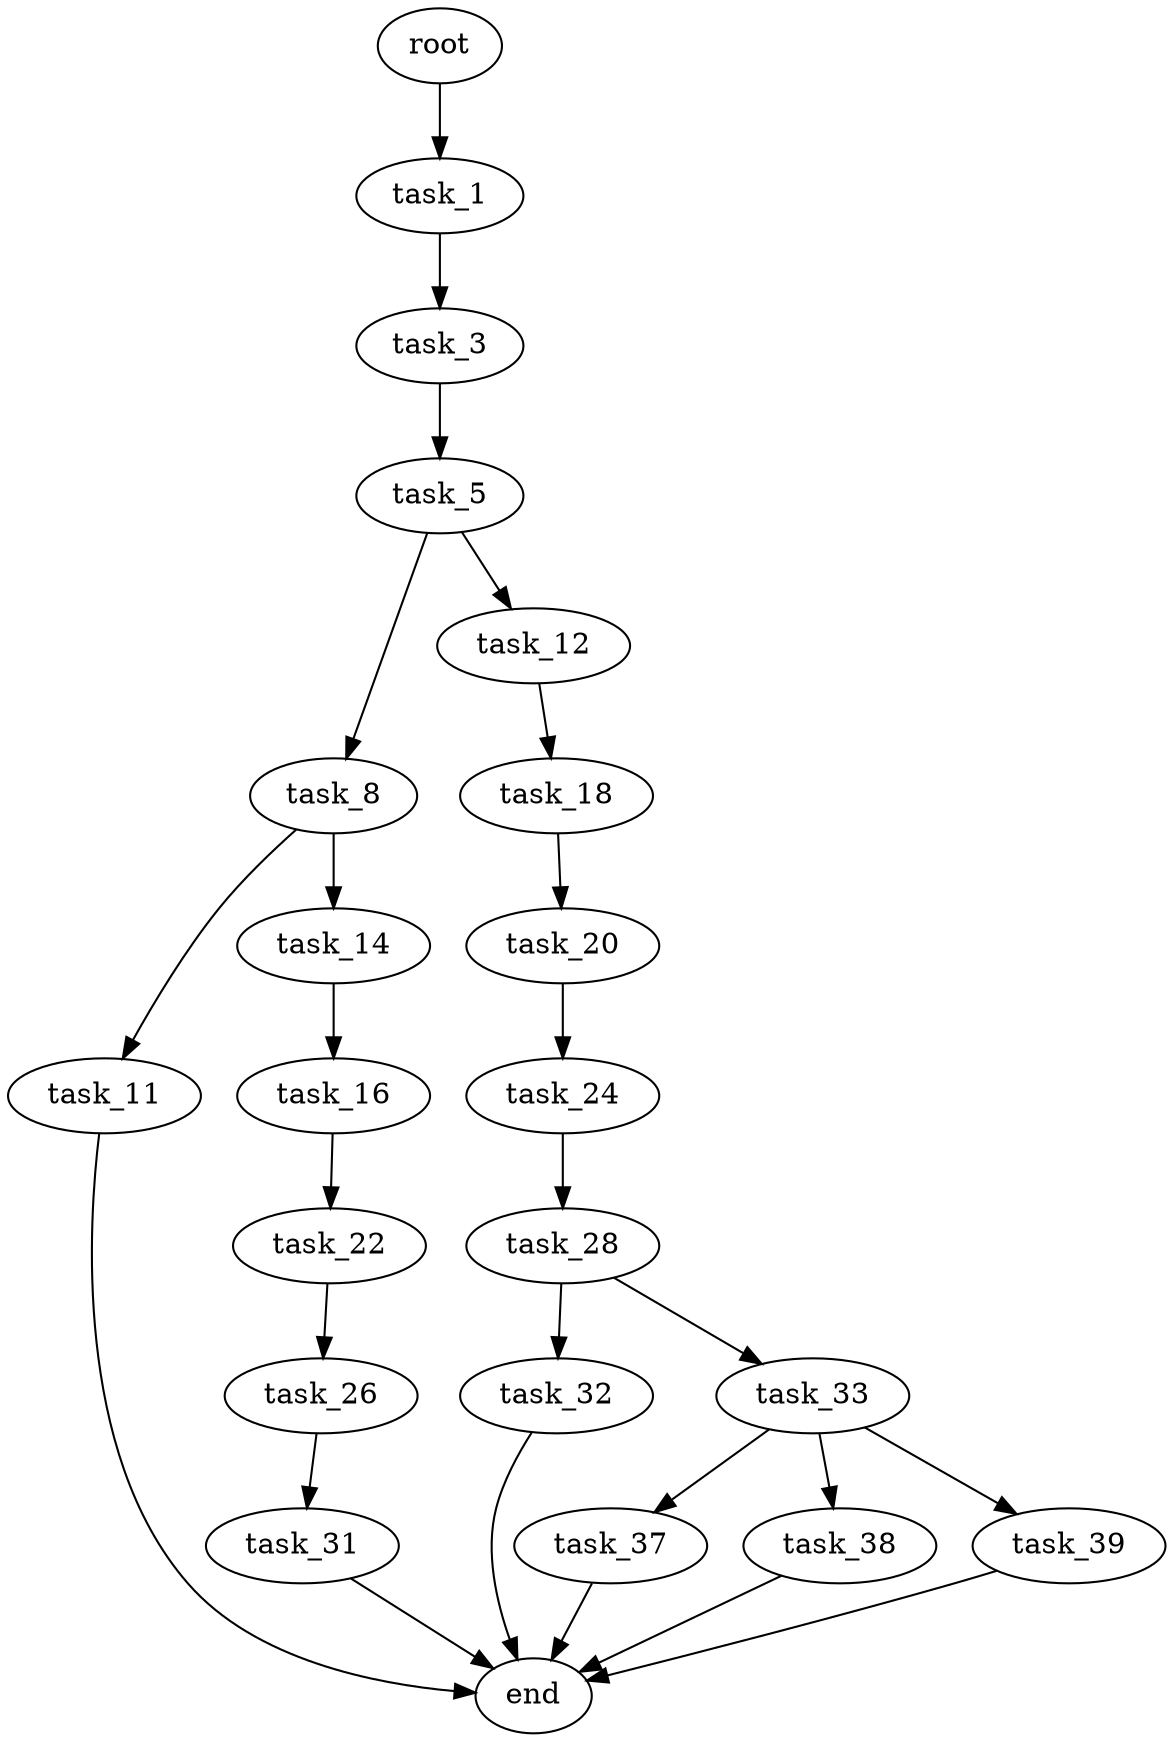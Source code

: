 digraph G {
  root [size="0.000000"];
  task_1 [size="185835570850.000000"];
  task_3 [size="163323830770.000000"];
  task_5 [size="782757789696.000000"];
  task_8 [size="91919426145.000000"];
  task_11 [size="11841294214.000000"];
  task_12 [size="48370927668.000000"];
  task_14 [size="8589934592.000000"];
  task_16 [size="234227757880.000000"];
  task_18 [size="57734906367.000000"];
  task_20 [size="31693055747.000000"];
  task_22 [size="231928233984.000000"];
  task_24 [size="652086999825.000000"];
  task_26 [size="64720601520.000000"];
  task_28 [size="27351636305.000000"];
  task_31 [size="45770305121.000000"];
  task_32 [size="68719476736.000000"];
  task_33 [size="430113117457.000000"];
  task_37 [size="368293445632.000000"];
  task_38 [size="1291072187.000000"];
  task_39 [size="79960694482.000000"];
  end [size="0.000000"];

  root -> task_1 [size="1.000000"];
  task_1 -> task_3 [size="536870912.000000"];
  task_3 -> task_5 [size="411041792.000000"];
  task_5 -> task_8 [size="679477248.000000"];
  task_5 -> task_12 [size="679477248.000000"];
  task_8 -> task_11 [size="411041792.000000"];
  task_8 -> task_14 [size="411041792.000000"];
  task_11 -> end [size="1.000000"];
  task_12 -> task_18 [size="838860800.000000"];
  task_14 -> task_16 [size="33554432.000000"];
  task_16 -> task_22 [size="301989888.000000"];
  task_18 -> task_20 [size="134217728.000000"];
  task_20 -> task_24 [size="536870912.000000"];
  task_22 -> task_26 [size="301989888.000000"];
  task_24 -> task_28 [size="679477248.000000"];
  task_26 -> task_31 [size="209715200.000000"];
  task_28 -> task_32 [size="33554432.000000"];
  task_28 -> task_33 [size="33554432.000000"];
  task_31 -> end [size="1.000000"];
  task_32 -> end [size="1.000000"];
  task_33 -> task_37 [size="838860800.000000"];
  task_33 -> task_38 [size="838860800.000000"];
  task_33 -> task_39 [size="838860800.000000"];
  task_37 -> end [size="1.000000"];
  task_38 -> end [size="1.000000"];
  task_39 -> end [size="1.000000"];
}

